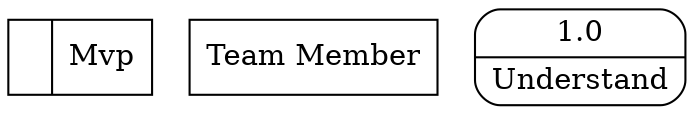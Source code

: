 digraph dfd2{ 
node[shape=record]
200 [label="<f0>  |<f1> Mvp " ];
201 [label="Team Member" shape=box];
202 [label="{<f0> 1.0|<f1> Understand }" shape=Mrecord];
}